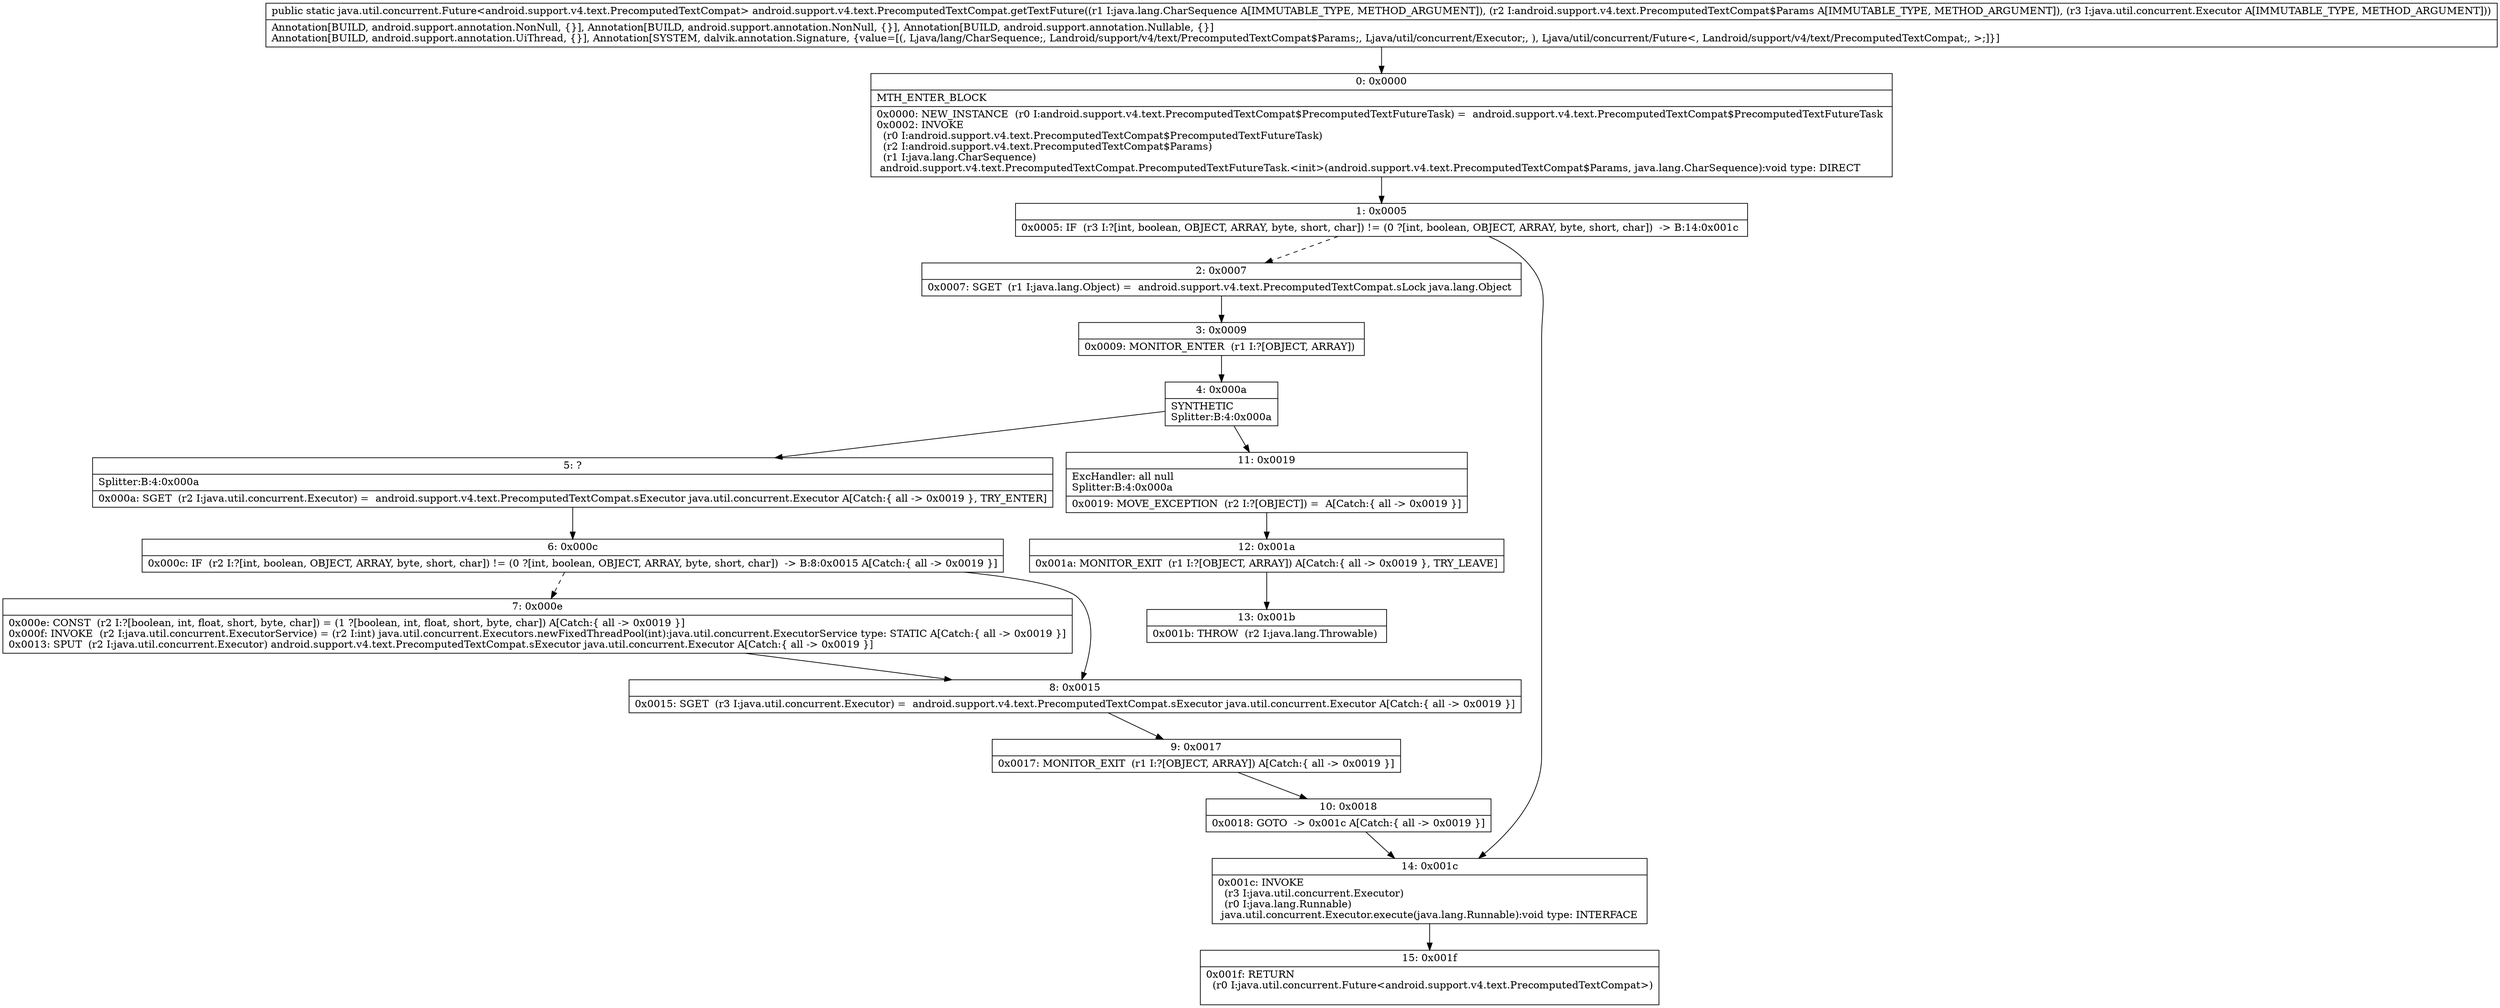 digraph "CFG forandroid.support.v4.text.PrecomputedTextCompat.getTextFuture(Ljava\/lang\/CharSequence;Landroid\/support\/v4\/text\/PrecomputedTextCompat$Params;Ljava\/util\/concurrent\/Executor;)Ljava\/util\/concurrent\/Future;" {
Node_0 [shape=record,label="{0\:\ 0x0000|MTH_ENTER_BLOCK\l|0x0000: NEW_INSTANCE  (r0 I:android.support.v4.text.PrecomputedTextCompat$PrecomputedTextFutureTask) =  android.support.v4.text.PrecomputedTextCompat$PrecomputedTextFutureTask \l0x0002: INVOKE  \l  (r0 I:android.support.v4.text.PrecomputedTextCompat$PrecomputedTextFutureTask)\l  (r2 I:android.support.v4.text.PrecomputedTextCompat$Params)\l  (r1 I:java.lang.CharSequence)\l android.support.v4.text.PrecomputedTextCompat.PrecomputedTextFutureTask.\<init\>(android.support.v4.text.PrecomputedTextCompat$Params, java.lang.CharSequence):void type: DIRECT \l}"];
Node_1 [shape=record,label="{1\:\ 0x0005|0x0005: IF  (r3 I:?[int, boolean, OBJECT, ARRAY, byte, short, char]) != (0 ?[int, boolean, OBJECT, ARRAY, byte, short, char])  \-\> B:14:0x001c \l}"];
Node_2 [shape=record,label="{2\:\ 0x0007|0x0007: SGET  (r1 I:java.lang.Object) =  android.support.v4.text.PrecomputedTextCompat.sLock java.lang.Object \l}"];
Node_3 [shape=record,label="{3\:\ 0x0009|0x0009: MONITOR_ENTER  (r1 I:?[OBJECT, ARRAY]) \l}"];
Node_4 [shape=record,label="{4\:\ 0x000a|SYNTHETIC\lSplitter:B:4:0x000a\l}"];
Node_5 [shape=record,label="{5\:\ ?|Splitter:B:4:0x000a\l|0x000a: SGET  (r2 I:java.util.concurrent.Executor) =  android.support.v4.text.PrecomputedTextCompat.sExecutor java.util.concurrent.Executor A[Catch:\{ all \-\> 0x0019 \}, TRY_ENTER]\l}"];
Node_6 [shape=record,label="{6\:\ 0x000c|0x000c: IF  (r2 I:?[int, boolean, OBJECT, ARRAY, byte, short, char]) != (0 ?[int, boolean, OBJECT, ARRAY, byte, short, char])  \-\> B:8:0x0015 A[Catch:\{ all \-\> 0x0019 \}]\l}"];
Node_7 [shape=record,label="{7\:\ 0x000e|0x000e: CONST  (r2 I:?[boolean, int, float, short, byte, char]) = (1 ?[boolean, int, float, short, byte, char]) A[Catch:\{ all \-\> 0x0019 \}]\l0x000f: INVOKE  (r2 I:java.util.concurrent.ExecutorService) = (r2 I:int) java.util.concurrent.Executors.newFixedThreadPool(int):java.util.concurrent.ExecutorService type: STATIC A[Catch:\{ all \-\> 0x0019 \}]\l0x0013: SPUT  (r2 I:java.util.concurrent.Executor) android.support.v4.text.PrecomputedTextCompat.sExecutor java.util.concurrent.Executor A[Catch:\{ all \-\> 0x0019 \}]\l}"];
Node_8 [shape=record,label="{8\:\ 0x0015|0x0015: SGET  (r3 I:java.util.concurrent.Executor) =  android.support.v4.text.PrecomputedTextCompat.sExecutor java.util.concurrent.Executor A[Catch:\{ all \-\> 0x0019 \}]\l}"];
Node_9 [shape=record,label="{9\:\ 0x0017|0x0017: MONITOR_EXIT  (r1 I:?[OBJECT, ARRAY]) A[Catch:\{ all \-\> 0x0019 \}]\l}"];
Node_10 [shape=record,label="{10\:\ 0x0018|0x0018: GOTO  \-\> 0x001c A[Catch:\{ all \-\> 0x0019 \}]\l}"];
Node_11 [shape=record,label="{11\:\ 0x0019|ExcHandler: all null\lSplitter:B:4:0x000a\l|0x0019: MOVE_EXCEPTION  (r2 I:?[OBJECT]) =  A[Catch:\{ all \-\> 0x0019 \}]\l}"];
Node_12 [shape=record,label="{12\:\ 0x001a|0x001a: MONITOR_EXIT  (r1 I:?[OBJECT, ARRAY]) A[Catch:\{ all \-\> 0x0019 \}, TRY_LEAVE]\l}"];
Node_13 [shape=record,label="{13\:\ 0x001b|0x001b: THROW  (r2 I:java.lang.Throwable) \l}"];
Node_14 [shape=record,label="{14\:\ 0x001c|0x001c: INVOKE  \l  (r3 I:java.util.concurrent.Executor)\l  (r0 I:java.lang.Runnable)\l java.util.concurrent.Executor.execute(java.lang.Runnable):void type: INTERFACE \l}"];
Node_15 [shape=record,label="{15\:\ 0x001f|0x001f: RETURN  \l  (r0 I:java.util.concurrent.Future\<android.support.v4.text.PrecomputedTextCompat\>)\l \l}"];
MethodNode[shape=record,label="{public static java.util.concurrent.Future\<android.support.v4.text.PrecomputedTextCompat\> android.support.v4.text.PrecomputedTextCompat.getTextFuture((r1 I:java.lang.CharSequence A[IMMUTABLE_TYPE, METHOD_ARGUMENT]), (r2 I:android.support.v4.text.PrecomputedTextCompat$Params A[IMMUTABLE_TYPE, METHOD_ARGUMENT]), (r3 I:java.util.concurrent.Executor A[IMMUTABLE_TYPE, METHOD_ARGUMENT]))  | Annotation[BUILD, android.support.annotation.NonNull, \{\}], Annotation[BUILD, android.support.annotation.NonNull, \{\}], Annotation[BUILD, android.support.annotation.Nullable, \{\}]\lAnnotation[BUILD, android.support.annotation.UiThread, \{\}], Annotation[SYSTEM, dalvik.annotation.Signature, \{value=[(, Ljava\/lang\/CharSequence;, Landroid\/support\/v4\/text\/PrecomputedTextCompat$Params;, Ljava\/util\/concurrent\/Executor;, ), Ljava\/util\/concurrent\/Future\<, Landroid\/support\/v4\/text\/PrecomputedTextCompat;, \>;]\}]\l}"];
MethodNode -> Node_0;
Node_0 -> Node_1;
Node_1 -> Node_2[style=dashed];
Node_1 -> Node_14;
Node_2 -> Node_3;
Node_3 -> Node_4;
Node_4 -> Node_5;
Node_4 -> Node_11;
Node_5 -> Node_6;
Node_6 -> Node_7[style=dashed];
Node_6 -> Node_8;
Node_7 -> Node_8;
Node_8 -> Node_9;
Node_9 -> Node_10;
Node_10 -> Node_14;
Node_11 -> Node_12;
Node_12 -> Node_13;
Node_14 -> Node_15;
}

